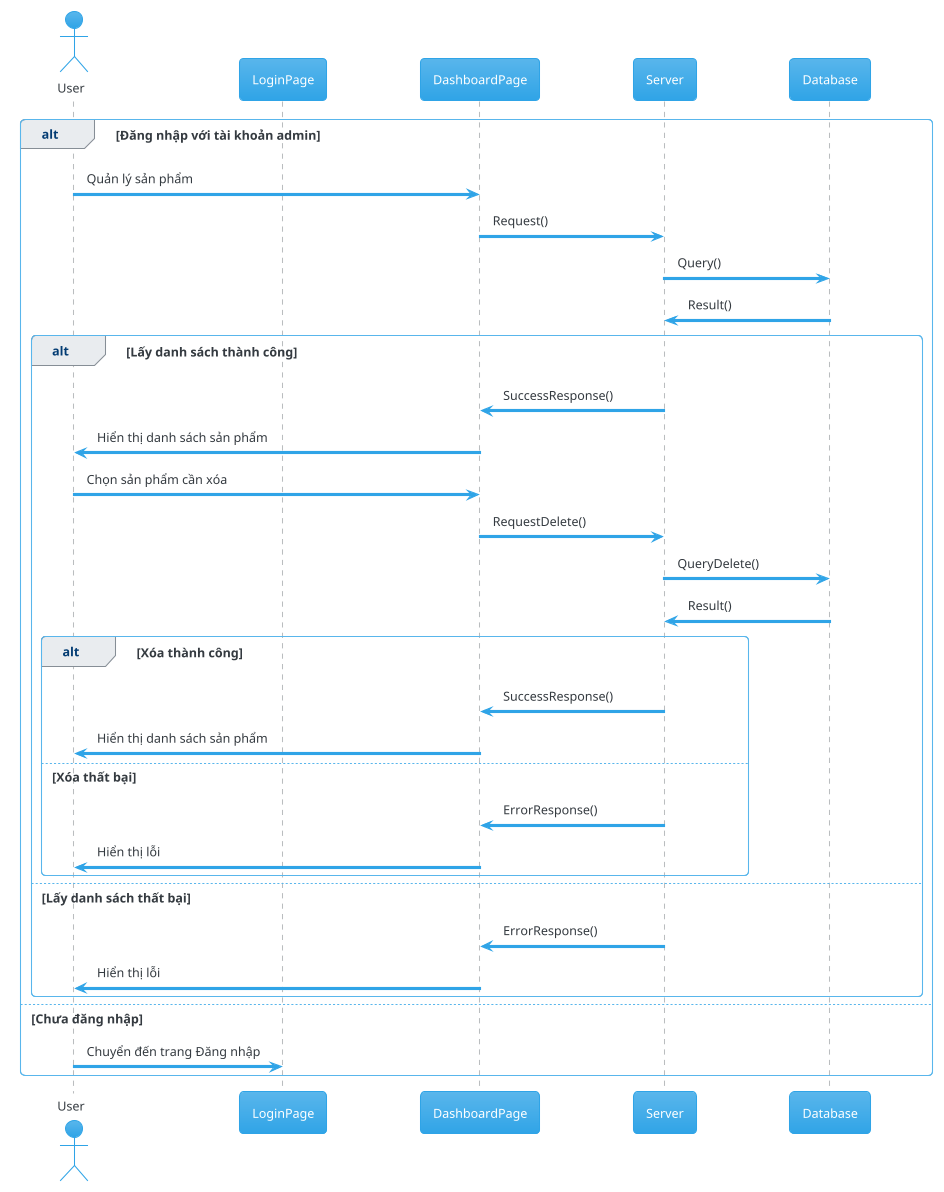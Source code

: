 @startuml manager_products_delete
!theme cerulean

actor       User       as u
participant LoginPage as lp
participant DashboardPage as dash
participant Server as s
participant Database as d

alt Đăng nhập với tài khoản admin
  u -> dash: Quản lý sản phẩm
  dash -> s: Request()
  s -> d: Query()
  d -> s: Result()

  alt Lấy danh sách thành công
    s -> dash: SuccessResponse()
    dash -> u: Hiển thị danh sách sản phẩm
    u -> dash: Chọn sản phẩm cần xóa
    dash -> s: RequestDelete()
    s -> d: QueryDelete()
    d -> s: Result()

    alt Xóa thành công
      s -> dash: SuccessResponse()
      dash -> u: Hiển thị danh sách sản phẩm
    else Xóa thất bại
      s -> dash: ErrorResponse()
      dash -> u: Hiển thị lỗi
    end

  else Lấy danh sách thất bại
    s -> dash: ErrorResponse()
    dash -> u: Hiển thị lỗi
  end
else Chưa đăng nhập
  u -> lp: Chuyển đến trang Đăng nhập
end


@enduml